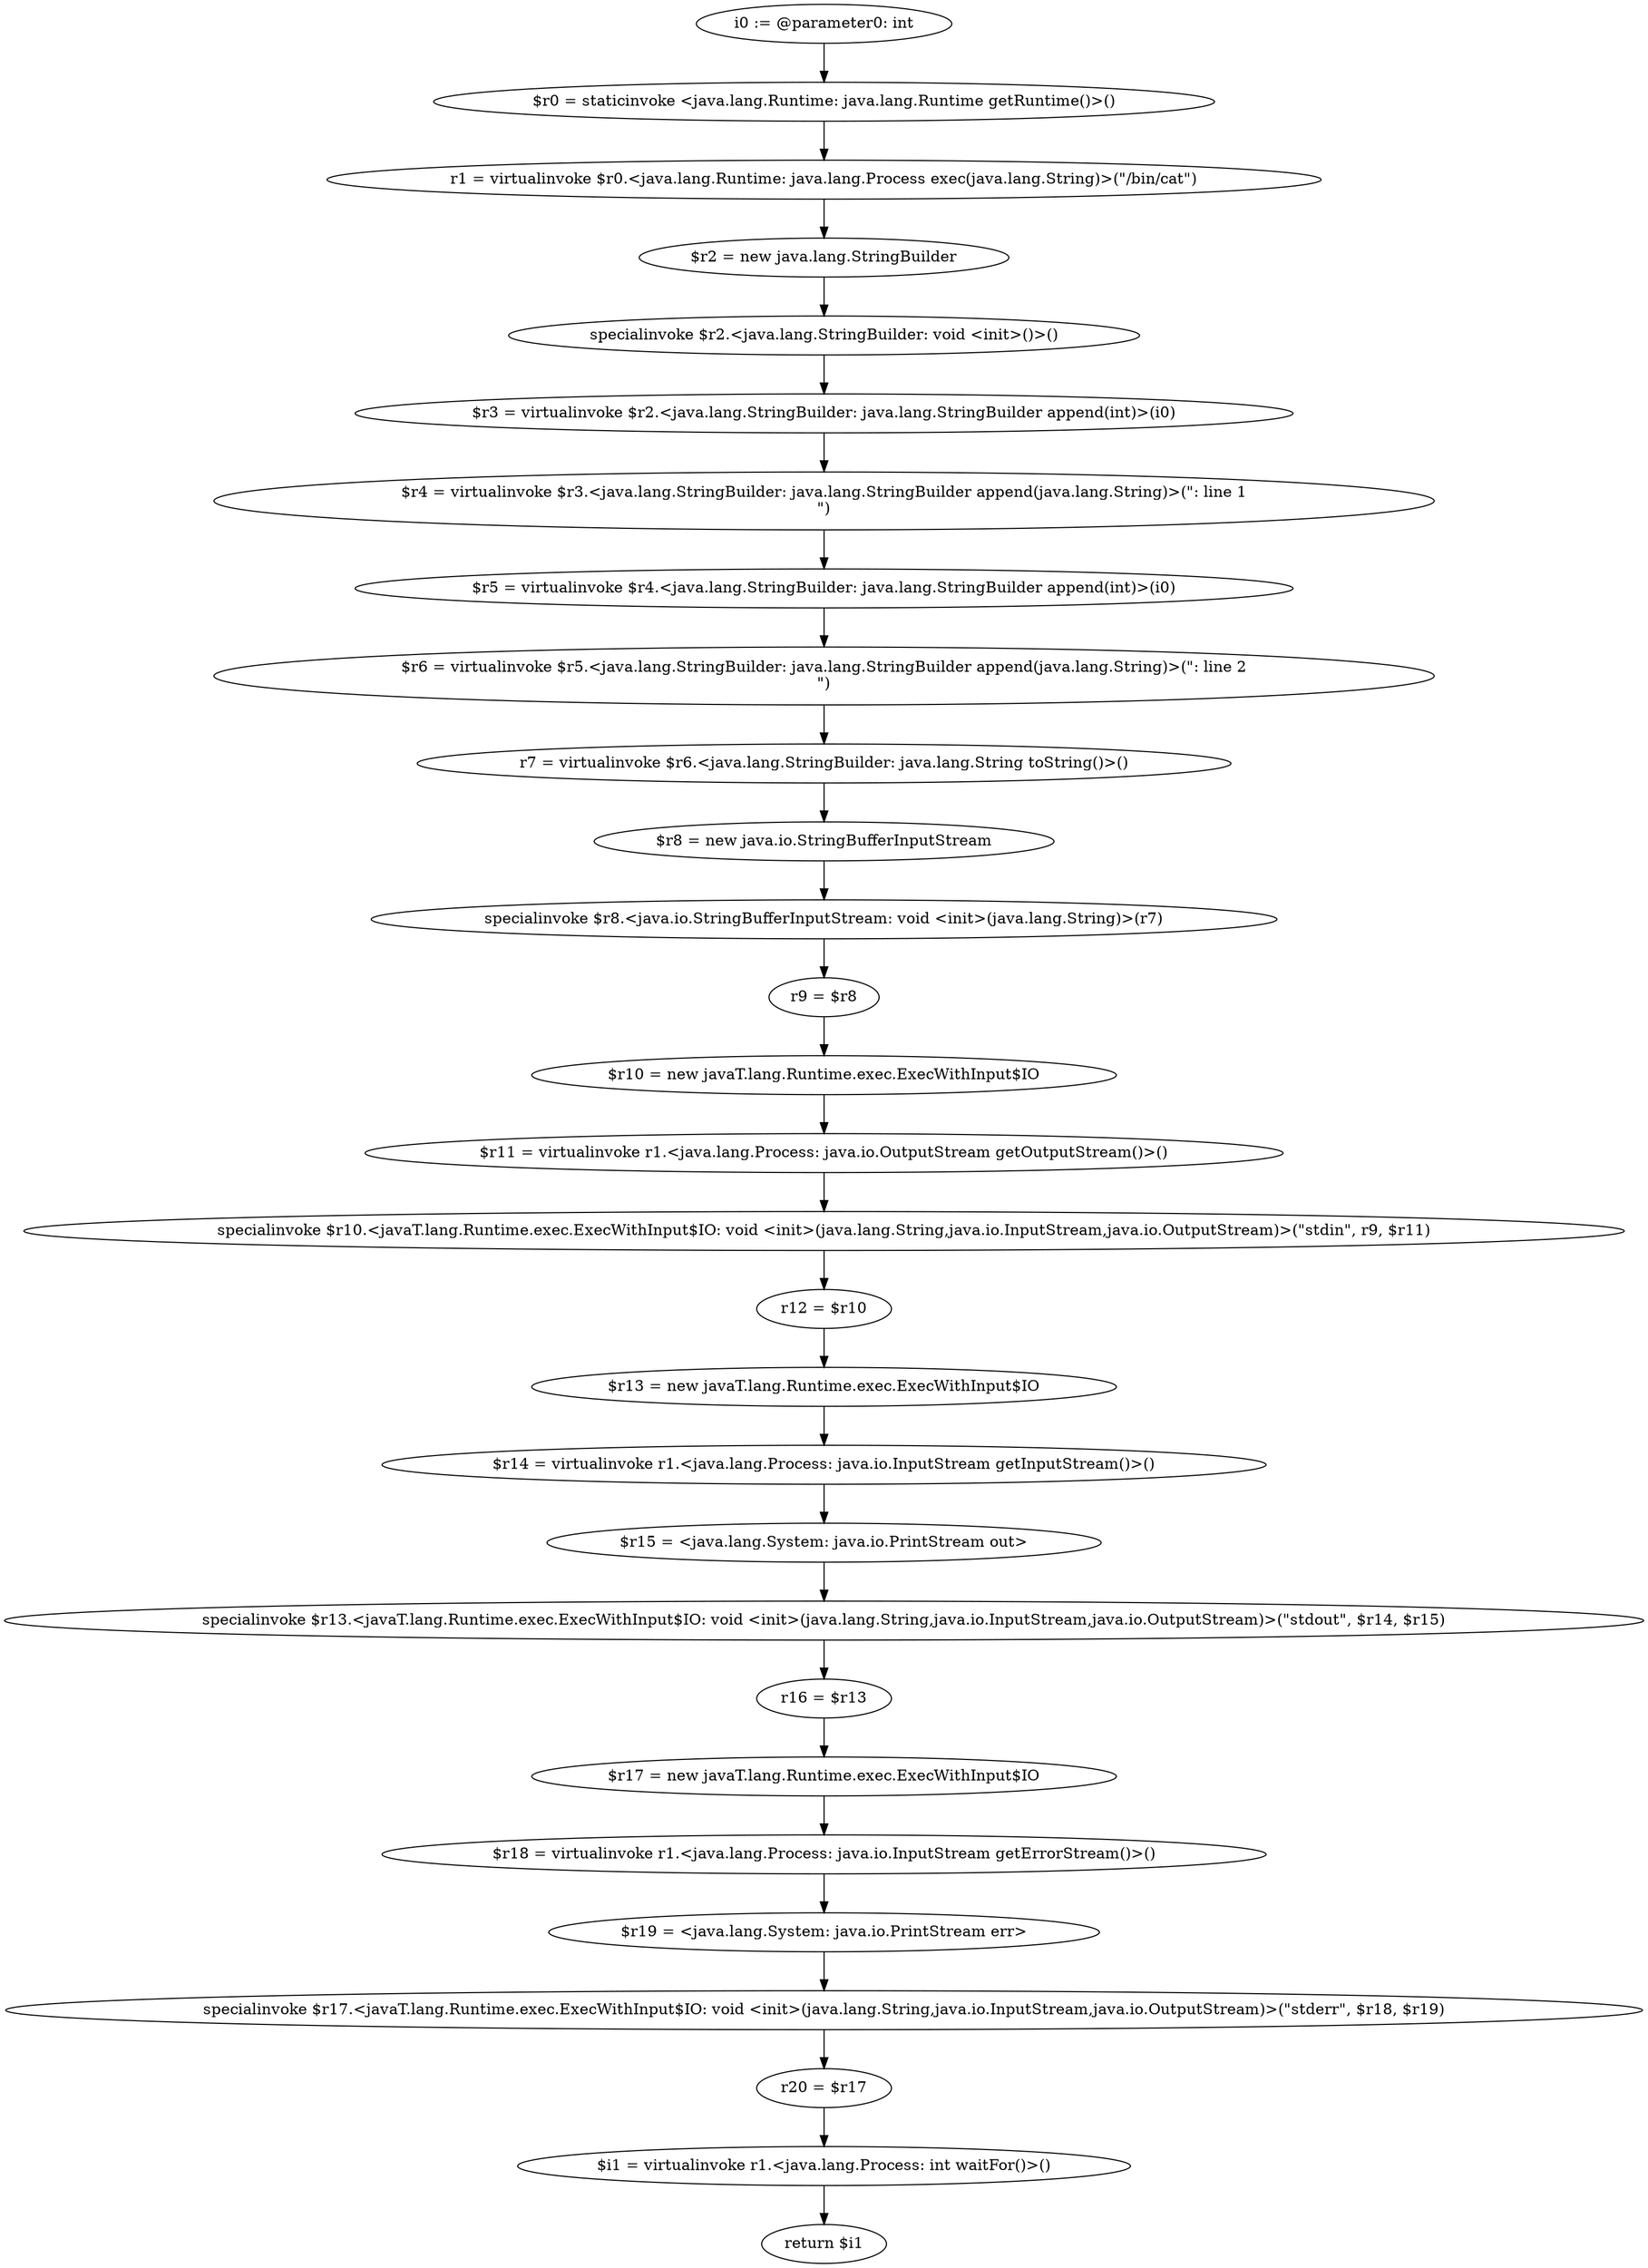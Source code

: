 digraph "unitGraph" {
    "i0 := @parameter0: int"
    "$r0 = staticinvoke <java.lang.Runtime: java.lang.Runtime getRuntime()>()"
    "r1 = virtualinvoke $r0.<java.lang.Runtime: java.lang.Process exec(java.lang.String)>(\"/bin/cat\")"
    "$r2 = new java.lang.StringBuilder"
    "specialinvoke $r2.<java.lang.StringBuilder: void <init>()>()"
    "$r3 = virtualinvoke $r2.<java.lang.StringBuilder: java.lang.StringBuilder append(int)>(i0)"
    "$r4 = virtualinvoke $r3.<java.lang.StringBuilder: java.lang.StringBuilder append(java.lang.String)>(\": line 1\n\")"
    "$r5 = virtualinvoke $r4.<java.lang.StringBuilder: java.lang.StringBuilder append(int)>(i0)"
    "$r6 = virtualinvoke $r5.<java.lang.StringBuilder: java.lang.StringBuilder append(java.lang.String)>(\": line 2\n\")"
    "r7 = virtualinvoke $r6.<java.lang.StringBuilder: java.lang.String toString()>()"
    "$r8 = new java.io.StringBufferInputStream"
    "specialinvoke $r8.<java.io.StringBufferInputStream: void <init>(java.lang.String)>(r7)"
    "r9 = $r8"
    "$r10 = new javaT.lang.Runtime.exec.ExecWithInput$IO"
    "$r11 = virtualinvoke r1.<java.lang.Process: java.io.OutputStream getOutputStream()>()"
    "specialinvoke $r10.<javaT.lang.Runtime.exec.ExecWithInput$IO: void <init>(java.lang.String,java.io.InputStream,java.io.OutputStream)>(\"stdin\", r9, $r11)"
    "r12 = $r10"
    "$r13 = new javaT.lang.Runtime.exec.ExecWithInput$IO"
    "$r14 = virtualinvoke r1.<java.lang.Process: java.io.InputStream getInputStream()>()"
    "$r15 = <java.lang.System: java.io.PrintStream out>"
    "specialinvoke $r13.<javaT.lang.Runtime.exec.ExecWithInput$IO: void <init>(java.lang.String,java.io.InputStream,java.io.OutputStream)>(\"stdout\", $r14, $r15)"
    "r16 = $r13"
    "$r17 = new javaT.lang.Runtime.exec.ExecWithInput$IO"
    "$r18 = virtualinvoke r1.<java.lang.Process: java.io.InputStream getErrorStream()>()"
    "$r19 = <java.lang.System: java.io.PrintStream err>"
    "specialinvoke $r17.<javaT.lang.Runtime.exec.ExecWithInput$IO: void <init>(java.lang.String,java.io.InputStream,java.io.OutputStream)>(\"stderr\", $r18, $r19)"
    "r20 = $r17"
    "$i1 = virtualinvoke r1.<java.lang.Process: int waitFor()>()"
    "return $i1"
    "i0 := @parameter0: int"->"$r0 = staticinvoke <java.lang.Runtime: java.lang.Runtime getRuntime()>()";
    "$r0 = staticinvoke <java.lang.Runtime: java.lang.Runtime getRuntime()>()"->"r1 = virtualinvoke $r0.<java.lang.Runtime: java.lang.Process exec(java.lang.String)>(\"/bin/cat\")";
    "r1 = virtualinvoke $r0.<java.lang.Runtime: java.lang.Process exec(java.lang.String)>(\"/bin/cat\")"->"$r2 = new java.lang.StringBuilder";
    "$r2 = new java.lang.StringBuilder"->"specialinvoke $r2.<java.lang.StringBuilder: void <init>()>()";
    "specialinvoke $r2.<java.lang.StringBuilder: void <init>()>()"->"$r3 = virtualinvoke $r2.<java.lang.StringBuilder: java.lang.StringBuilder append(int)>(i0)";
    "$r3 = virtualinvoke $r2.<java.lang.StringBuilder: java.lang.StringBuilder append(int)>(i0)"->"$r4 = virtualinvoke $r3.<java.lang.StringBuilder: java.lang.StringBuilder append(java.lang.String)>(\": line 1\n\")";
    "$r4 = virtualinvoke $r3.<java.lang.StringBuilder: java.lang.StringBuilder append(java.lang.String)>(\": line 1\n\")"->"$r5 = virtualinvoke $r4.<java.lang.StringBuilder: java.lang.StringBuilder append(int)>(i0)";
    "$r5 = virtualinvoke $r4.<java.lang.StringBuilder: java.lang.StringBuilder append(int)>(i0)"->"$r6 = virtualinvoke $r5.<java.lang.StringBuilder: java.lang.StringBuilder append(java.lang.String)>(\": line 2\n\")";
    "$r6 = virtualinvoke $r5.<java.lang.StringBuilder: java.lang.StringBuilder append(java.lang.String)>(\": line 2\n\")"->"r7 = virtualinvoke $r6.<java.lang.StringBuilder: java.lang.String toString()>()";
    "r7 = virtualinvoke $r6.<java.lang.StringBuilder: java.lang.String toString()>()"->"$r8 = new java.io.StringBufferInputStream";
    "$r8 = new java.io.StringBufferInputStream"->"specialinvoke $r8.<java.io.StringBufferInputStream: void <init>(java.lang.String)>(r7)";
    "specialinvoke $r8.<java.io.StringBufferInputStream: void <init>(java.lang.String)>(r7)"->"r9 = $r8";
    "r9 = $r8"->"$r10 = new javaT.lang.Runtime.exec.ExecWithInput$IO";
    "$r10 = new javaT.lang.Runtime.exec.ExecWithInput$IO"->"$r11 = virtualinvoke r1.<java.lang.Process: java.io.OutputStream getOutputStream()>()";
    "$r11 = virtualinvoke r1.<java.lang.Process: java.io.OutputStream getOutputStream()>()"->"specialinvoke $r10.<javaT.lang.Runtime.exec.ExecWithInput$IO: void <init>(java.lang.String,java.io.InputStream,java.io.OutputStream)>(\"stdin\", r9, $r11)";
    "specialinvoke $r10.<javaT.lang.Runtime.exec.ExecWithInput$IO: void <init>(java.lang.String,java.io.InputStream,java.io.OutputStream)>(\"stdin\", r9, $r11)"->"r12 = $r10";
    "r12 = $r10"->"$r13 = new javaT.lang.Runtime.exec.ExecWithInput$IO";
    "$r13 = new javaT.lang.Runtime.exec.ExecWithInput$IO"->"$r14 = virtualinvoke r1.<java.lang.Process: java.io.InputStream getInputStream()>()";
    "$r14 = virtualinvoke r1.<java.lang.Process: java.io.InputStream getInputStream()>()"->"$r15 = <java.lang.System: java.io.PrintStream out>";
    "$r15 = <java.lang.System: java.io.PrintStream out>"->"specialinvoke $r13.<javaT.lang.Runtime.exec.ExecWithInput$IO: void <init>(java.lang.String,java.io.InputStream,java.io.OutputStream)>(\"stdout\", $r14, $r15)";
    "specialinvoke $r13.<javaT.lang.Runtime.exec.ExecWithInput$IO: void <init>(java.lang.String,java.io.InputStream,java.io.OutputStream)>(\"stdout\", $r14, $r15)"->"r16 = $r13";
    "r16 = $r13"->"$r17 = new javaT.lang.Runtime.exec.ExecWithInput$IO";
    "$r17 = new javaT.lang.Runtime.exec.ExecWithInput$IO"->"$r18 = virtualinvoke r1.<java.lang.Process: java.io.InputStream getErrorStream()>()";
    "$r18 = virtualinvoke r1.<java.lang.Process: java.io.InputStream getErrorStream()>()"->"$r19 = <java.lang.System: java.io.PrintStream err>";
    "$r19 = <java.lang.System: java.io.PrintStream err>"->"specialinvoke $r17.<javaT.lang.Runtime.exec.ExecWithInput$IO: void <init>(java.lang.String,java.io.InputStream,java.io.OutputStream)>(\"stderr\", $r18, $r19)";
    "specialinvoke $r17.<javaT.lang.Runtime.exec.ExecWithInput$IO: void <init>(java.lang.String,java.io.InputStream,java.io.OutputStream)>(\"stderr\", $r18, $r19)"->"r20 = $r17";
    "r20 = $r17"->"$i1 = virtualinvoke r1.<java.lang.Process: int waitFor()>()";
    "$i1 = virtualinvoke r1.<java.lang.Process: int waitFor()>()"->"return $i1";
}

